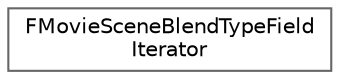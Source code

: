 digraph "Graphical Class Hierarchy"
{
 // INTERACTIVE_SVG=YES
 // LATEX_PDF_SIZE
  bgcolor="transparent";
  edge [fontname=Helvetica,fontsize=10,labelfontname=Helvetica,labelfontsize=10];
  node [fontname=Helvetica,fontsize=10,shape=box,height=0.2,width=0.4];
  rankdir="LR";
  Node0 [id="Node000000",label="FMovieSceneBlendTypeField\lIterator",height=0.2,width=0.4,color="grey40", fillcolor="white", style="filled",URL="$de/d67/structFMovieSceneBlendTypeFieldIterator.html",tooltip=" "];
}

